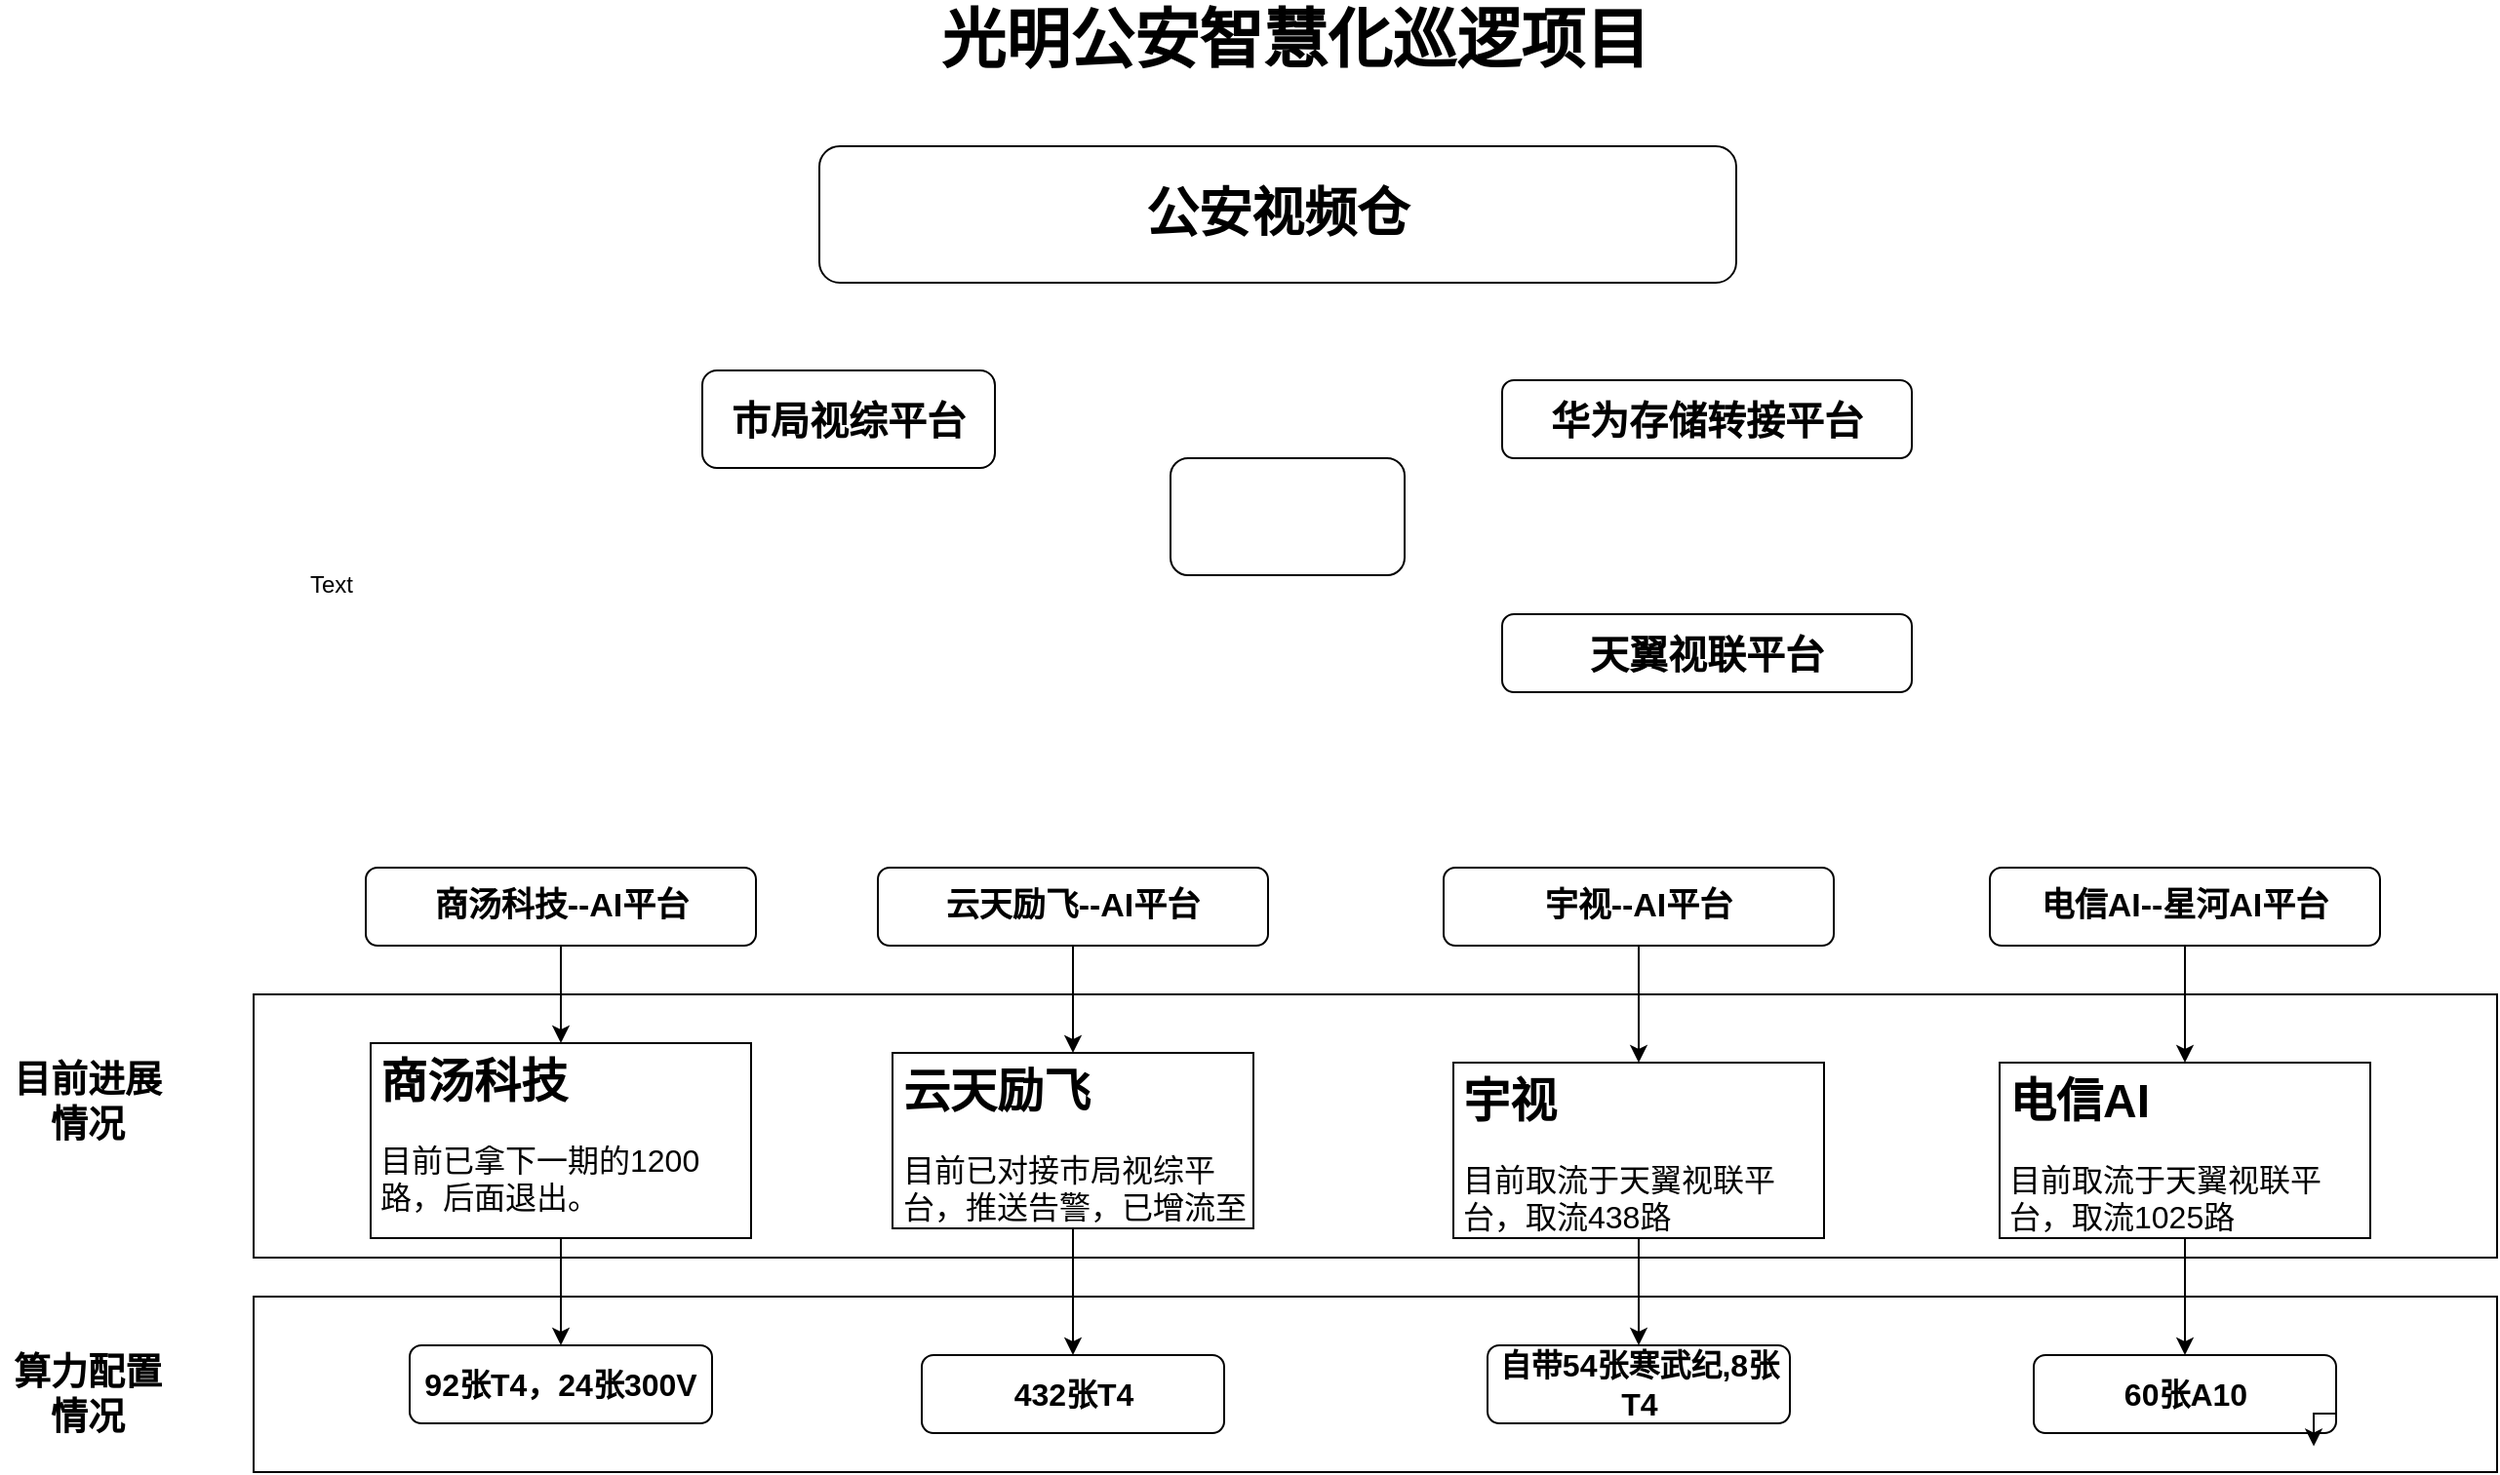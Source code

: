 <mxfile version="23.0.2" type="github">
  <diagram name="第 1 页" id="-FlQ6AyEJ20d0pfmZKjM">
    <mxGraphModel dx="2514" dy="908" grid="1" gridSize="10" guides="1" tooltips="1" connect="1" arrows="1" fold="1" page="1" pageScale="1" pageWidth="827" pageHeight="1169" background="none" math="0" shadow="0">
      <root>
        <mxCell id="0" />
        <mxCell id="1" parent="0" />
        <mxCell id="sZ54RUxfmfb3yY-tl8Xp-23" value="" style="rounded=0;whiteSpace=wrap;html=1;" vertex="1" parent="1">
          <mxGeometry x="-120" y="595" width="1150" height="135" as="geometry" />
        </mxCell>
        <mxCell id="sZ54RUxfmfb3yY-tl8Xp-20" value="" style="rounded=0;whiteSpace=wrap;html=1;" vertex="1" parent="1">
          <mxGeometry x="-120" y="750" width="1150" height="90" as="geometry" />
        </mxCell>
        <mxCell id="sZ54RUxfmfb3yY-tl8Xp-1" value="&lt;b&gt;&lt;font style=&quot;font-size: 33px;&quot;&gt;光明公安智慧化巡逻项目&lt;/font&gt;&lt;/b&gt;" style="text;html=1;strokeColor=none;fillColor=none;align=center;verticalAlign=middle;whiteSpace=wrap;rounded=0;" vertex="1" parent="1">
          <mxGeometry x="124" y="90" width="580" height="30" as="geometry" />
        </mxCell>
        <mxCell id="sZ54RUxfmfb3yY-tl8Xp-2" value="&lt;b&gt;&lt;font style=&quot;font-size: 27px;&quot;&gt;公安视频仓&lt;br&gt;&lt;/font&gt;&lt;/b&gt;" style="rounded=1;whiteSpace=wrap;html=1;" vertex="1" parent="1">
          <mxGeometry x="170" y="160" width="470" height="70" as="geometry" />
        </mxCell>
        <mxCell id="sZ54RUxfmfb3yY-tl8Xp-3" value="&lt;b&gt;&lt;font style=&quot;font-size: 20px;&quot;&gt;市局视综平台&lt;/font&gt;&lt;/b&gt;" style="rounded=1;whiteSpace=wrap;html=1;" vertex="1" parent="1">
          <mxGeometry x="110" y="275" width="150" height="50" as="geometry" />
        </mxCell>
        <mxCell id="sZ54RUxfmfb3yY-tl8Xp-4" value="&lt;b&gt;&lt;font style=&quot;font-size: 20px;&quot;&gt;华为存储转接平台&lt;/font&gt;&lt;/b&gt;" style="rounded=1;whiteSpace=wrap;html=1;" vertex="1" parent="1">
          <mxGeometry x="520" y="280" width="210" height="40" as="geometry" />
        </mxCell>
        <mxCell id="sZ54RUxfmfb3yY-tl8Xp-5" value="&lt;b&gt;&lt;font style=&quot;font-size: 20px;&quot;&gt;天翼视联平台&lt;/font&gt;&lt;/b&gt;" style="rounded=1;whiteSpace=wrap;html=1;" vertex="1" parent="1">
          <mxGeometry x="520" y="400" width="210" height="40" as="geometry" />
        </mxCell>
        <mxCell id="sZ54RUxfmfb3yY-tl8Xp-6" value="" style="rounded=1;whiteSpace=wrap;html=1;" vertex="1" parent="1">
          <mxGeometry x="350" y="320" width="120" height="60" as="geometry" />
        </mxCell>
        <mxCell id="sZ54RUxfmfb3yY-tl8Xp-28" value="" style="edgeStyle=orthogonalEdgeStyle;rounded=0;orthogonalLoop=1;jettySize=auto;html=1;" edge="1" parent="1" source="sZ54RUxfmfb3yY-tl8Xp-7" target="sZ54RUxfmfb3yY-tl8Xp-15">
          <mxGeometry relative="1" as="geometry" />
        </mxCell>
        <mxCell id="sZ54RUxfmfb3yY-tl8Xp-7" value="&lt;b&gt;&lt;font style=&quot;font-size: 17px;&quot;&gt;电信AI--星河AI平台&lt;/font&gt;&lt;/b&gt;" style="rounded=1;whiteSpace=wrap;html=1;" vertex="1" parent="1">
          <mxGeometry x="770" y="530" width="200" height="40" as="geometry" />
        </mxCell>
        <mxCell id="sZ54RUxfmfb3yY-tl8Xp-27" value="" style="edgeStyle=orthogonalEdgeStyle;rounded=0;orthogonalLoop=1;jettySize=auto;html=1;" edge="1" parent="1" source="sZ54RUxfmfb3yY-tl8Xp-8" target="sZ54RUxfmfb3yY-tl8Xp-14">
          <mxGeometry relative="1" as="geometry" />
        </mxCell>
        <mxCell id="sZ54RUxfmfb3yY-tl8Xp-8" value="&lt;b&gt;&lt;font style=&quot;font-size: 17px;&quot;&gt;宇视--AI平台&lt;/font&gt;&lt;/b&gt;" style="rounded=1;whiteSpace=wrap;html=1;" vertex="1" parent="1">
          <mxGeometry x="490" y="530" width="200" height="40" as="geometry" />
        </mxCell>
        <mxCell id="sZ54RUxfmfb3yY-tl8Xp-26" value="" style="edgeStyle=orthogonalEdgeStyle;rounded=0;orthogonalLoop=1;jettySize=auto;html=1;" edge="1" parent="1" source="sZ54RUxfmfb3yY-tl8Xp-9" target="sZ54RUxfmfb3yY-tl8Xp-13">
          <mxGeometry relative="1" as="geometry" />
        </mxCell>
        <mxCell id="sZ54RUxfmfb3yY-tl8Xp-9" value="&lt;b style=&quot;border-color: var(--border-color);&quot;&gt;&lt;font style=&quot;border-color: var(--border-color); font-size: 17px;&quot;&gt;云天励飞--AI平台&lt;/font&gt;&lt;/b&gt;" style="rounded=1;whiteSpace=wrap;html=1;" vertex="1" parent="1">
          <mxGeometry x="200" y="530" width="200" height="40" as="geometry" />
        </mxCell>
        <mxCell id="sZ54RUxfmfb3yY-tl8Xp-25" style="edgeStyle=orthogonalEdgeStyle;rounded=0;orthogonalLoop=1;jettySize=auto;html=1;entryX=0.5;entryY=0;entryDx=0;entryDy=0;" edge="1" parent="1" source="sZ54RUxfmfb3yY-tl8Xp-10" target="sZ54RUxfmfb3yY-tl8Xp-11">
          <mxGeometry relative="1" as="geometry" />
        </mxCell>
        <mxCell id="sZ54RUxfmfb3yY-tl8Xp-10" value="&lt;b style=&quot;border-color: var(--border-color);&quot;&gt;&lt;font style=&quot;border-color: var(--border-color); font-size: 17px;&quot;&gt;商汤科技--AI平台&lt;/font&gt;&lt;/b&gt;" style="rounded=1;whiteSpace=wrap;html=1;" vertex="1" parent="1">
          <mxGeometry x="-62.5" y="530" width="200" height="40" as="geometry" />
        </mxCell>
        <mxCell id="sZ54RUxfmfb3yY-tl8Xp-30" value="" style="edgeStyle=orthogonalEdgeStyle;rounded=0;orthogonalLoop=1;jettySize=auto;html=1;" edge="1" parent="1" source="sZ54RUxfmfb3yY-tl8Xp-11" target="sZ54RUxfmfb3yY-tl8Xp-19">
          <mxGeometry relative="1" as="geometry" />
        </mxCell>
        <mxCell id="sZ54RUxfmfb3yY-tl8Xp-11" value="&lt;h1&gt;商汤科技&lt;/h1&gt;&lt;p&gt;&lt;font style=&quot;font-size: 16px;&quot;&gt;目前已拿下一期的1200路，后面退出。&lt;/font&gt;&lt;/p&gt;" style="text;html=1;strokeColor=default;fillColor=none;spacing=5;spacingTop=-20;whiteSpace=wrap;overflow=hidden;rounded=0;" vertex="1" parent="1">
          <mxGeometry x="-60" y="620" width="195" height="100" as="geometry" />
        </mxCell>
        <mxCell id="sZ54RUxfmfb3yY-tl8Xp-12" value="Text" style="text;html=1;strokeColor=none;fillColor=none;align=center;verticalAlign=middle;whiteSpace=wrap;rounded=0;" vertex="1" parent="1">
          <mxGeometry x="-110" y="370" width="60" height="30" as="geometry" />
        </mxCell>
        <mxCell id="sZ54RUxfmfb3yY-tl8Xp-31" value="" style="edgeStyle=orthogonalEdgeStyle;rounded=0;orthogonalLoop=1;jettySize=auto;html=1;" edge="1" parent="1" source="sZ54RUxfmfb3yY-tl8Xp-13" target="sZ54RUxfmfb3yY-tl8Xp-16">
          <mxGeometry relative="1" as="geometry" />
        </mxCell>
        <mxCell id="sZ54RUxfmfb3yY-tl8Xp-13" value="&lt;h1&gt;云天励飞&lt;/h1&gt;&lt;p&gt;&lt;font style=&quot;font-size: 16px;&quot;&gt;目前已对接市局视综平台，推送告警，已增流至4300路&lt;/font&gt;&lt;/p&gt;" style="text;html=1;strokeColor=default;fillColor=none;spacing=5;spacingTop=-20;whiteSpace=wrap;overflow=hidden;rounded=0;" vertex="1" parent="1">
          <mxGeometry x="207.5" y="625" width="185" height="90" as="geometry" />
        </mxCell>
        <mxCell id="sZ54RUxfmfb3yY-tl8Xp-32" value="" style="edgeStyle=orthogonalEdgeStyle;rounded=0;orthogonalLoop=1;jettySize=auto;html=1;" edge="1" parent="1" source="sZ54RUxfmfb3yY-tl8Xp-14" target="sZ54RUxfmfb3yY-tl8Xp-17">
          <mxGeometry relative="1" as="geometry" />
        </mxCell>
        <mxCell id="sZ54RUxfmfb3yY-tl8Xp-14" value="&lt;h1&gt;宇视&lt;/h1&gt;&lt;p&gt;&lt;font style=&quot;font-size: 16px;&quot;&gt;目前取流于天翼视联平台，取流438路&lt;/font&gt;&lt;/p&gt;" style="text;html=1;strokeColor=default;fillColor=none;spacing=5;spacingTop=-20;whiteSpace=wrap;overflow=hidden;rounded=0;" vertex="1" parent="1">
          <mxGeometry x="495" y="630" width="190" height="90" as="geometry" />
        </mxCell>
        <mxCell id="sZ54RUxfmfb3yY-tl8Xp-33" value="" style="edgeStyle=orthogonalEdgeStyle;rounded=0;orthogonalLoop=1;jettySize=auto;html=1;" edge="1" parent="1" source="sZ54RUxfmfb3yY-tl8Xp-15" target="sZ54RUxfmfb3yY-tl8Xp-18">
          <mxGeometry relative="1" as="geometry" />
        </mxCell>
        <mxCell id="sZ54RUxfmfb3yY-tl8Xp-15" value="&lt;h1&gt;电信AI&lt;/h1&gt;&lt;p&gt;&lt;font style=&quot;font-size: 16px;&quot;&gt;目前取流于天翼视联平台，取流1025路&lt;/font&gt;&lt;/p&gt;" style="text;html=1;strokeColor=default;fillColor=none;spacing=5;spacingTop=-20;whiteSpace=wrap;overflow=hidden;rounded=0;" vertex="1" parent="1">
          <mxGeometry x="775" y="630" width="190" height="90" as="geometry" />
        </mxCell>
        <mxCell id="sZ54RUxfmfb3yY-tl8Xp-16" value="&lt;font style=&quot;font-size: 16px;&quot;&gt;&lt;b&gt;432张T4&lt;/b&gt;&lt;/font&gt;" style="rounded=1;whiteSpace=wrap;html=1;" vertex="1" parent="1">
          <mxGeometry x="222.5" y="780" width="155" height="40" as="geometry" />
        </mxCell>
        <mxCell id="sZ54RUxfmfb3yY-tl8Xp-17" value="&lt;span style=&quot;font-size: 16px;&quot;&gt;&lt;b&gt;自带54张寒武纪,8张T4&lt;/b&gt;&lt;/span&gt;" style="rounded=1;whiteSpace=wrap;html=1;" vertex="1" parent="1">
          <mxGeometry x="512.5" y="775" width="155" height="40" as="geometry" />
        </mxCell>
        <mxCell id="sZ54RUxfmfb3yY-tl8Xp-18" value="&lt;font style=&quot;font-size: 16px;&quot;&gt;&lt;b&gt;60张A10&lt;/b&gt;&lt;/font&gt;" style="rounded=1;whiteSpace=wrap;html=1;" vertex="1" parent="1">
          <mxGeometry x="792.5" y="780" width="155" height="40" as="geometry" />
        </mxCell>
        <mxCell id="sZ54RUxfmfb3yY-tl8Xp-19" value="&lt;font style=&quot;font-size: 16px;&quot;&gt;&lt;b&gt;92张T4，24张300V&lt;/b&gt;&lt;/font&gt;" style="rounded=1;whiteSpace=wrap;html=1;" vertex="1" parent="1">
          <mxGeometry x="-40" y="775" width="155" height="40" as="geometry" />
        </mxCell>
        <mxCell id="sZ54RUxfmfb3yY-tl8Xp-21" value="&lt;b&gt;&lt;font style=&quot;font-size: 19px;&quot;&gt;算力配置情况&lt;/font&gt;&lt;/b&gt;" style="text;html=1;strokeColor=none;fillColor=none;align=center;verticalAlign=middle;whiteSpace=wrap;rounded=0;" vertex="1" parent="1">
          <mxGeometry x="-250" y="760" width="90" height="80" as="geometry" />
        </mxCell>
        <mxCell id="sZ54RUxfmfb3yY-tl8Xp-22" value="&lt;b&gt;&lt;font style=&quot;font-size: 19px;&quot;&gt;目前进展情况&lt;/font&gt;&lt;/b&gt;" style="text;html=1;strokeColor=none;fillColor=none;align=center;verticalAlign=middle;whiteSpace=wrap;rounded=0;" vertex="1" parent="1">
          <mxGeometry x="-250" y="610" width="90" height="80" as="geometry" />
        </mxCell>
        <mxCell id="sZ54RUxfmfb3yY-tl8Xp-29" style="edgeStyle=orthogonalEdgeStyle;rounded=0;orthogonalLoop=1;jettySize=auto;html=1;exitX=1;exitY=0.75;exitDx=0;exitDy=0;entryX=0.926;entryY=1.168;entryDx=0;entryDy=0;entryPerimeter=0;" edge="1" parent="1" source="sZ54RUxfmfb3yY-tl8Xp-18" target="sZ54RUxfmfb3yY-tl8Xp-18">
          <mxGeometry relative="1" as="geometry" />
        </mxCell>
      </root>
    </mxGraphModel>
  </diagram>
</mxfile>

